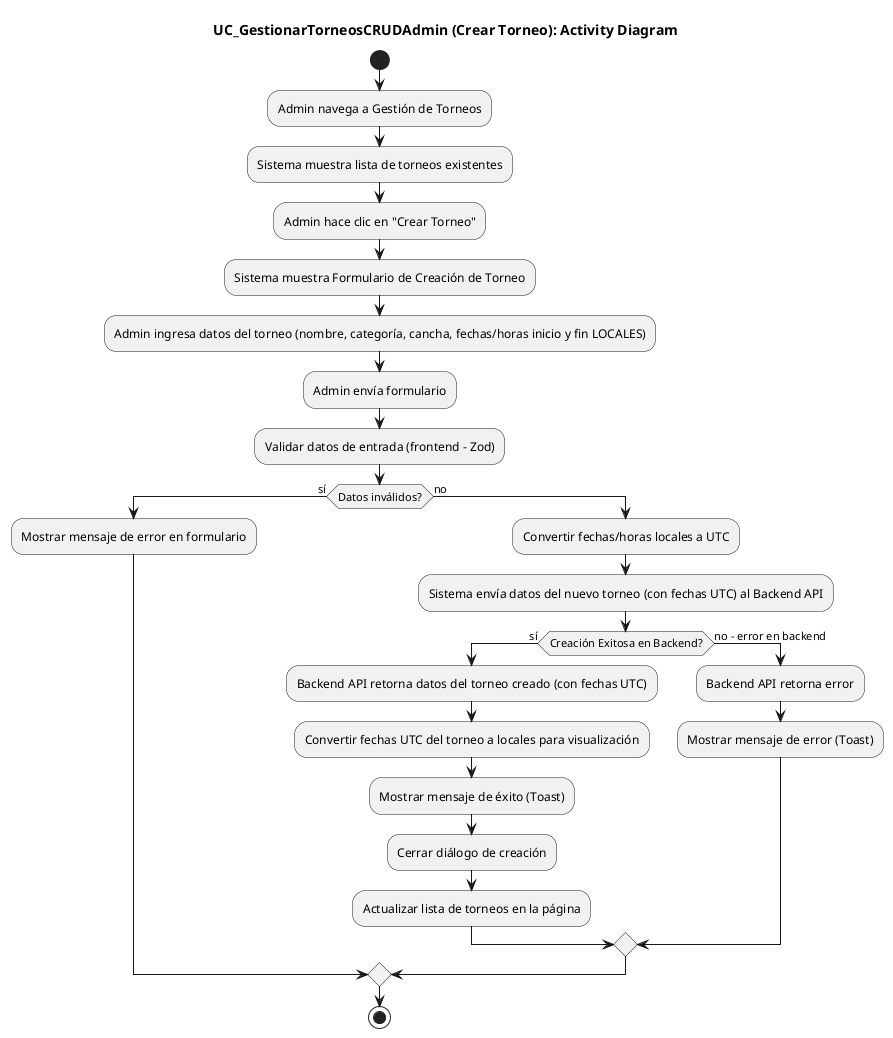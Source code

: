 @startuml
title UC_GestionarTorneosCRUDAdmin (Crear Torneo): Activity Diagram

start
:Admin navega a Gestión de Torneos;
:Sistema muestra lista de torneos existentes;
:Admin hace clic en "Crear Torneo";
:Sistema muestra Formulario de Creación de Torneo;
:Admin ingresa datos del torneo (nombre, categoría, cancha, fechas/horas inicio y fin LOCALES);
:Admin envía formulario;
:Validar datos de entrada (frontend - Zod);
if (Datos inválidos?) then (sí)
  :Mostrar mensaje de error en formulario;
else (no)
  :Convertir fechas/horas locales a UTC;
  :Sistema envía datos del nuevo torneo (con fechas UTC) al Backend API;
  if (Creación Exitosa en Backend?) then (sí)
    :Backend API retorna datos del torneo creado (con fechas UTC);
    :Convertir fechas UTC del torneo a locales para visualización;
    :Mostrar mensaje de éxito (Toast);
    :Cerrar diálogo de creación;
    :Actualizar lista de torneos en la página;
  else (no - error en backend)
    :Backend API retorna error;
    :Mostrar mensaje de error (Toast);
  endif
endif
stop
@enduml